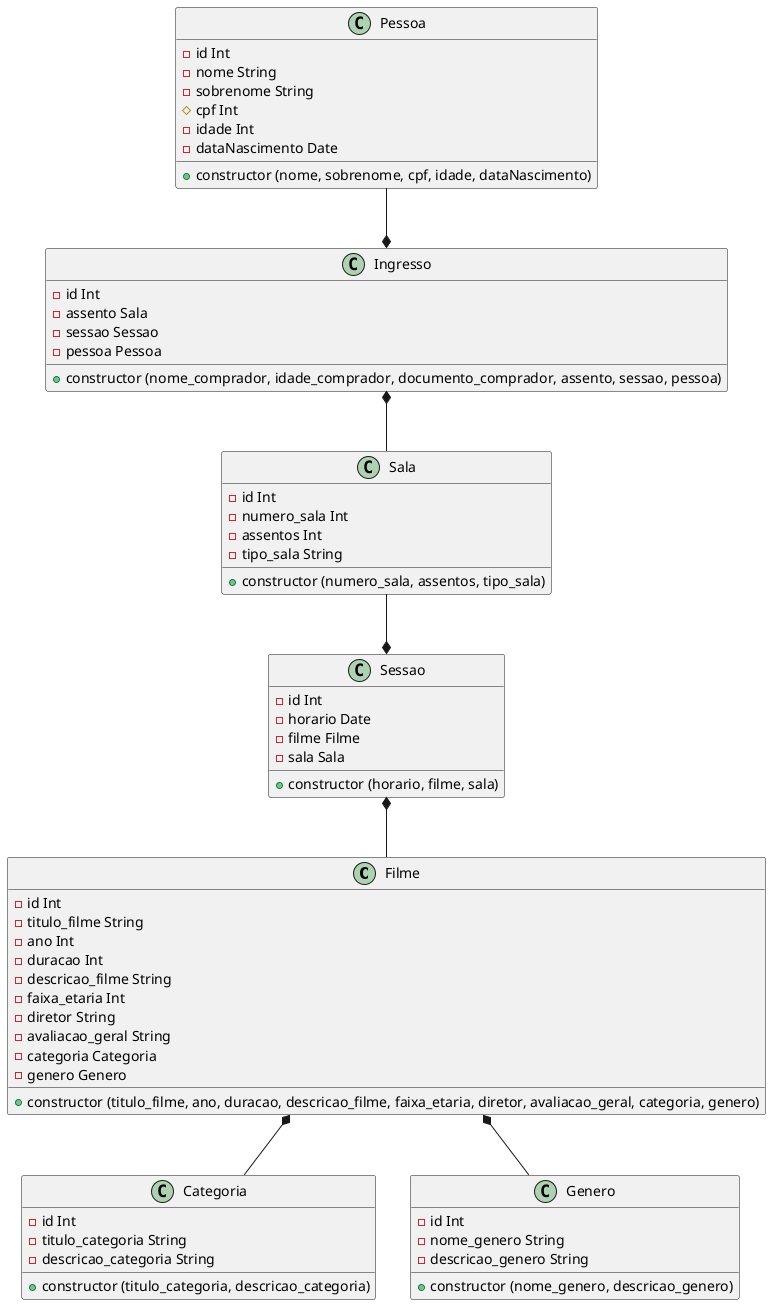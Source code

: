 @startuml cinema

class Filme {
    - id Int
    - titulo_filme String
    - ano Int
    - duracao Int
    - descricao_filme String
    - faixa_etaria Int
    - diretor String
    - avaliacao_geral String
    - categoria Categoria
    - genero Genero
    + constructor (titulo_filme, ano, duracao, descricao_filme, faixa_etaria, diretor, avaliacao_geral, categoria, genero)
}

class Pessoa {
    - id Int
    - nome String
    - sobrenome String
    # cpf Int
    - idade Int
    - dataNascimento Date
    + constructor (nome, sobrenome, cpf, idade, dataNascimento)
}

class Categoria {
    - id Int
    - titulo_categoria String
    - descricao_categoria String
    + constructor (titulo_categoria, descricao_categoria)
}

class Genero {
    - id Int
    - nome_genero String
    - descricao_genero String
    + constructor (nome_genero, descricao_genero)
}

class Ingresso {
    - id Int
    - assento Sala
    - sessao Sessao
    - pessoa Pessoa
    + constructor (nome_comprador, idade_comprador, documento_comprador, assento, sessao, pessoa)
}

class Sala {
    - id Int
    - numero_sala Int
    - assentos Int
    - tipo_sala String
    + constructor (numero_sala, assentos, tipo_sala)
}

class Sessao {
    - id Int
    - horario Date
    - filme Filme
    - sala Sala
    + constructor (horario, filme, sala)
}

Filme *-- Categoria
Filme *-- Genero

Sala --* Sessao

Sessao *-- Filme

Pessoa --* Ingresso

Ingresso *-- Sala

@enduml